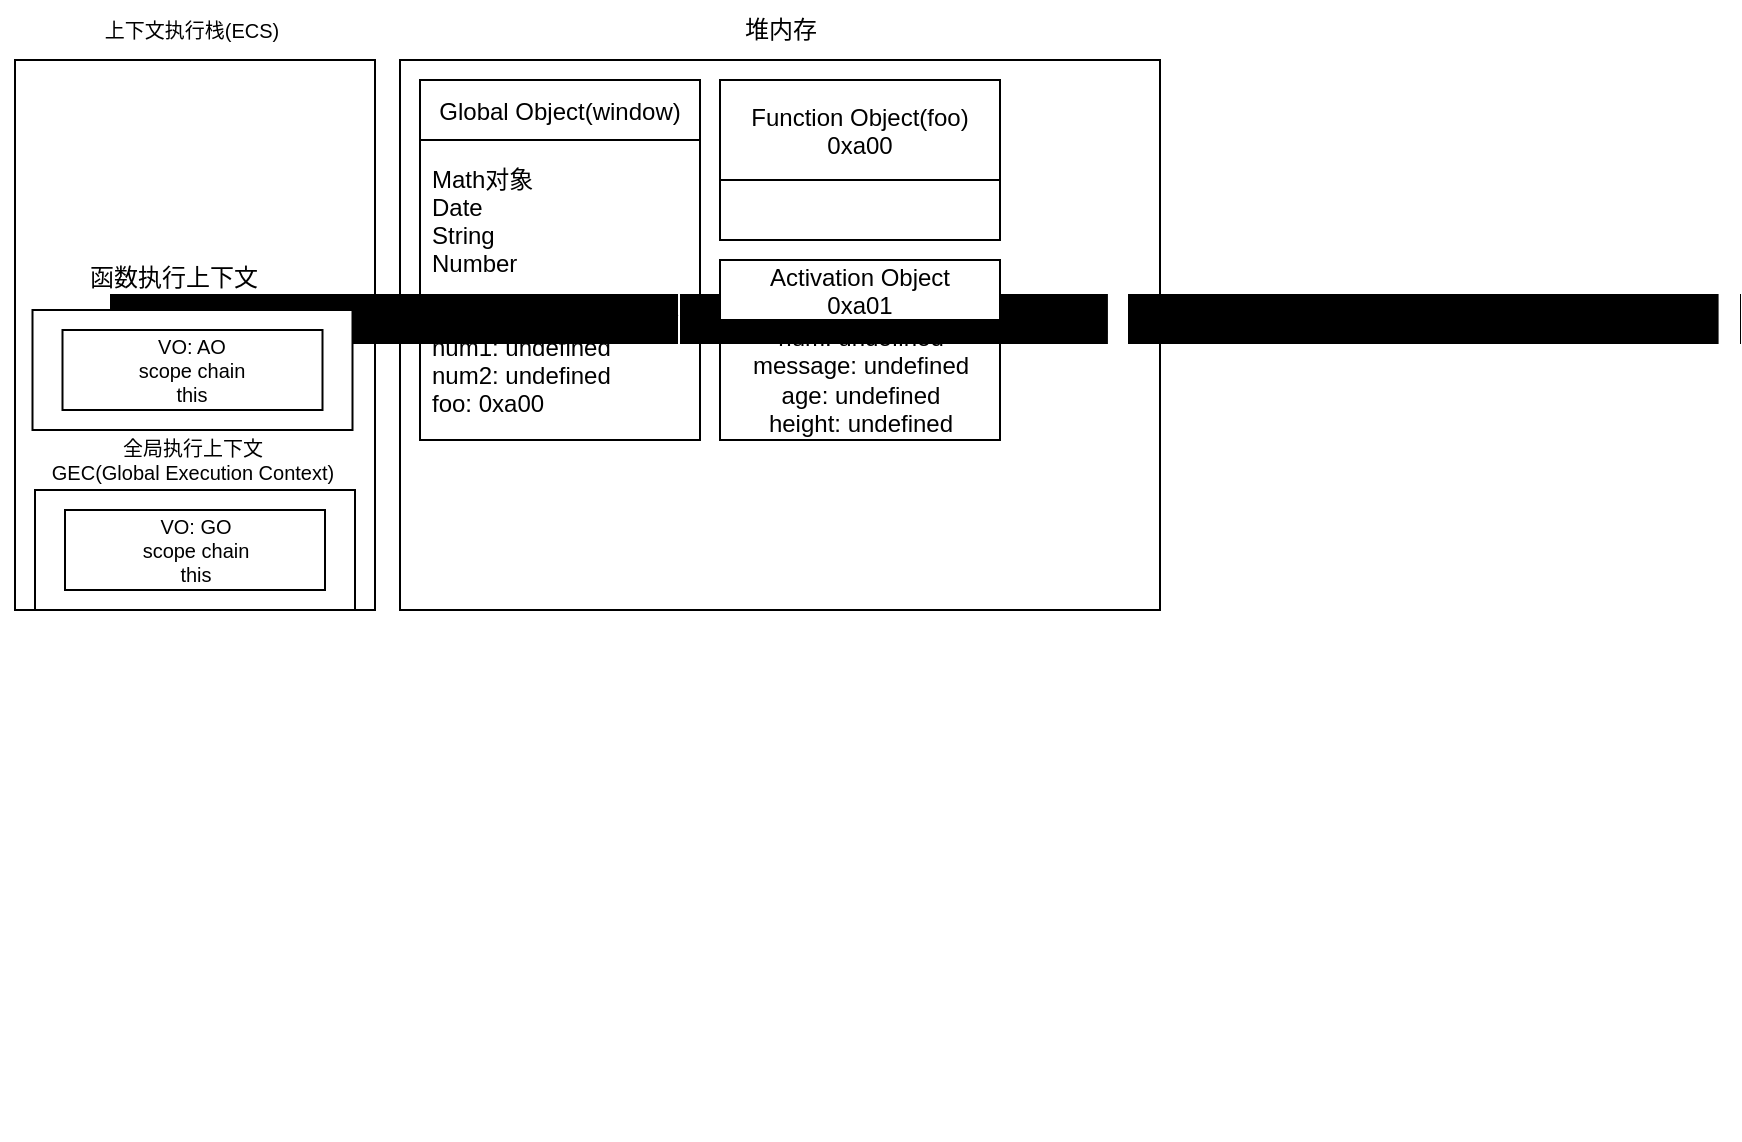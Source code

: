 <mxfile>
    <diagram id="uLGjIXd_daF9JAu25Qmv" name="执行前">
        <mxGraphModel dx="778" dy="527" grid="1" gridSize="10" guides="1" tooltips="1" connect="1" arrows="1" fold="1" page="1" pageScale="1" pageWidth="827" pageHeight="1169" math="0" shadow="0">
            <root>
                <mxCell id="0"/>
                <mxCell id="1" parent="0"/>
                <mxCell id="RyY7rMpYFPjSK3yb_Ohq-1" value="" style="rounded=0;whiteSpace=wrap;html=1;" parent="1" vertex="1">
                    <mxGeometry x="17.5" y="110" width="180" height="275" as="geometry"/>
                </mxCell>
                <mxCell id="RyY7rMpYFPjSK3yb_Ohq-2" value="" style="rounded=0;whiteSpace=wrap;html=1;" parent="1" vertex="1">
                    <mxGeometry x="210" y="110" width="380" height="275" as="geometry"/>
                </mxCell>
                <mxCell id="RyY7rMpYFPjSK3yb_Ohq-3" value="上下文执行栈(ECS)" style="text;html=1;strokeColor=none;fillColor=none;align=center;verticalAlign=middle;whiteSpace=wrap;rounded=0;fontSize=10;" parent="1" vertex="1">
                    <mxGeometry x="61.25" y="80" width="90" height="30" as="geometry"/>
                </mxCell>
                <mxCell id="RyY7rMpYFPjSK3yb_Ohq-4" value="" style="rounded=0;whiteSpace=wrap;html=1;fontSize=10;" parent="1" vertex="1">
                    <mxGeometry x="27.5" y="325" width="160" height="60" as="geometry"/>
                </mxCell>
                <mxCell id="RyY7rMpYFPjSK3yb_Ohq-5" value="全局执行上下文&lt;br&gt;GEC(Global Execution Context)" style="text;html=1;strokeColor=none;fillColor=none;align=center;verticalAlign=middle;whiteSpace=wrap;rounded=0;fontSize=10;" parent="1" vertex="1">
                    <mxGeometry x="10" y="295" width="192.5" height="30" as="geometry"/>
                </mxCell>
                <mxCell id="RyY7rMpYFPjSK3yb_Ohq-6" value="VO: GO&lt;br&gt;scope chain&lt;br&gt;this" style="rounded=0;whiteSpace=wrap;html=1;fontSize=10;" parent="1" vertex="1">
                    <mxGeometry x="42.5" y="335" width="130" height="40" as="geometry"/>
                </mxCell>
                <mxCell id="RyY7rMpYFPjSK3yb_Ohq-7" value="Global Object(window)" style="swimlane;fontStyle=0;childLayout=stackLayout;horizontal=1;startSize=30;horizontalStack=0;resizeParent=1;resizeParentMax=0;resizeLast=0;collapsible=1;marginBottom=0;" parent="1" vertex="1">
                    <mxGeometry x="220" y="120" width="140" height="180" as="geometry"/>
                </mxCell>
                <mxCell id="RyY7rMpYFPjSK3yb_Ohq-8" value="Math对象&#10;Date&#10;String&#10;Number&#10;&#10;message: undefined&#10;num1: undefined&#10;num2: undefined&#10;foo: 0xa00" style="text;strokeColor=none;fillColor=none;align=left;verticalAlign=middle;spacingLeft=4;spacingRight=4;overflow=hidden;points=[[0,0.5],[1,0.5]];portConstraint=eastwest;rotatable=0;" parent="RyY7rMpYFPjSK3yb_Ohq-7" vertex="1">
                    <mxGeometry y="30" width="140" height="150" as="geometry"/>
                </mxCell>
                <mxCell id="RyY7rMpYFPjSK3yb_Ohq-11" value="&lt;span style=&quot;padding: 0px ; margin: 0px ; position: absolute ; cursor: text ; transform-origin: 0% 0% ; left: 55.253px ; top: 147.085px ; font-size: 21.871px ; font-family: sans-serif ; transform: scalex(1.0)&quot;&gt;&lt;font color=&quot;#000000&quot; style=&quot;background-color: rgb(0 , 0 , 0)&quot;&gt;每一个执行上下文会关联一个&lt;/font&gt;&lt;/span&gt;&lt;span style=&quot;padding: 0px ; margin: 0px ; position: absolute ; cursor: text ; transform-origin: 0% 0% ; left: 339.605px ; top: 147.085px ; font-size: 21.871px ; font-family: sans-serif ; transform: scalex(1.089)&quot;&gt;&lt;font color=&quot;#000000&quot; style=&quot;background-color: rgb(0 , 0 , 0)&quot;&gt;VO&lt;/font&gt;&lt;/span&gt;&lt;span style=&quot;padding: 0px ; margin: 0px ; position: absolute ; cursor: text ; transform-origin: 0% 0% ; left: 373.316px ; top: 147.085px ; font-size: 21.871px ; font-family: sans-serif&quot;&gt;&lt;font color=&quot;#000000&quot; style=&quot;background-color: rgb(0 , 0 , 0)&quot;&gt;（&lt;/font&gt;&lt;/span&gt;&lt;span style=&quot;padding: 0px ; margin: 0px ; position: absolute ; cursor: text ; transform-origin: 0% 0% ; left: 395.352px ; top: 147.085px ; font-size: 21.871px ; font-family: sans-serif ; transform: scalex(1.074)&quot;&gt;&lt;font color=&quot;#000000&quot; style=&quot;background-color: rgb(0 , 0 , 0)&quot;&gt;Variable Object&lt;/font&gt;&lt;/span&gt;&lt;span style=&quot;padding: 0px ; margin: 0px ; position: absolute ; cursor: text ; transform-origin: 0% 0% ; left: 563.784px ; top: 147.085px ; font-size: 21.871px ; font-family: sans-serif ; transform: scalex(1.001)&quot;&gt;&lt;font color=&quot;#000000&quot; style=&quot;background-color: rgb(0 , 0 , 0)&quot;&gt;，变量对象），变量和函数声明&lt;/font&gt;&lt;/span&gt;&lt;span style=&quot;padding: 0px ; margin: 0px ; position: absolute ; cursor: text ; transform-origin: 0% 0% ; left: 870.336px ; top: 147.085px ; font-size: 21.871px ; font-family: sans-serif ; transform: scalex(1.002)&quot;&gt;&lt;font color=&quot;#000000&quot; style=&quot;background-color: rgb(0 , 0 , 0)&quot;&gt;会被添加到这个&lt;/font&gt;&lt;/span&gt;&lt;span style=&quot;padding: 0px ; margin: 0px ; position: absolute ; cursor: text ; transform-origin: 0% 0% ; left: 1023.76px ; top: 147.085px ; font-size: 21.871px ; font-family: sans-serif ; transform: scalex(1.089)&quot;&gt;&lt;font color=&quot;#000000&quot; style=&quot;background-color: rgb(0 , 0 , 0)&quot;&gt;VO&lt;/font&gt;&lt;/span&gt;&lt;span style=&quot;padding: 0px ; margin: 0px ; position: absolute ; cursor: text ; transform-origin: 0% 0% ; left: 1057.47px ; top: 147.085px ; font-size: 21.871px ; font-family: sans-serif ; transform: scalex(1.002)&quot;&gt;&lt;font color=&quot;#000000&quot; style=&quot;background-color: rgb(0 , 0 , 0)&quot;&gt;对象中&lt;/font&gt;&lt;/span&gt;" style="text;html=1;align=center;verticalAlign=middle;resizable=0;points=[];autosize=1;strokeColor=none;fillColor=none;" parent="1" vertex="1">
                    <mxGeometry x="860" y="640" width="20" height="10" as="geometry"/>
                </mxCell>
                <mxCell id="3USpqQVqVSwplx4Y07_s-5" value="堆内存" style="text;html=1;align=center;verticalAlign=middle;resizable=0;points=[];autosize=1;strokeColor=none;fillColor=none;" vertex="1" parent="1">
                    <mxGeometry x="375" y="85" width="50" height="20" as="geometry"/>
                </mxCell>
                <mxCell id="RQW-Wc757HXHhHXCQcFg-5" value="Function Object(foo)&#10;0xa00" style="swimlane;fontStyle=0;childLayout=stackLayout;horizontal=1;startSize=50;horizontalStack=0;resizeParent=1;resizeParentMax=0;resizeLast=0;collapsible=1;marginBottom=0;" vertex="1" parent="1">
                    <mxGeometry x="370" y="120" width="140" height="80" as="geometry"/>
                </mxCell>
                <mxCell id="RQW-Wc757HXHhHXCQcFg-7" value="函数执行上下文" style="text;whiteSpace=wrap;html=1;" vertex="1" parent="1">
                    <mxGeometry x="52.5" y="205" width="110" height="30" as="geometry"/>
                </mxCell>
                <mxCell id="RQW-Wc757HXHhHXCQcFg-8" value="" style="rounded=0;whiteSpace=wrap;html=1;fontSize=10;" vertex="1" parent="1">
                    <mxGeometry x="26.25" y="235" width="160" height="60" as="geometry"/>
                </mxCell>
                <mxCell id="RQW-Wc757HXHhHXCQcFg-9" value="VO: AO&lt;br&gt;scope chain&lt;br&gt;this" style="rounded=0;whiteSpace=wrap;html=1;fontSize=10;" vertex="1" parent="1">
                    <mxGeometry x="41.25" y="245" width="130" height="40" as="geometry"/>
                </mxCell>
                <mxCell id="RQW-Wc757HXHhHXCQcFg-10" value="Activation Object&#10;0xa01" style="swimlane;fontStyle=0;childLayout=stackLayout;horizontal=1;startSize=30;horizontalStack=0;resizeParent=1;resizeParentMax=0;resizeLast=0;collapsible=1;marginBottom=0;" vertex="1" parent="1">
                    <mxGeometry x="370" y="210" width="140" height="90" as="geometry"/>
                </mxCell>
                <mxCell id="RQW-Wc757HXHhHXCQcFg-14" value="num: undefined&lt;br&gt;message: undefined&lt;br&gt;age: undefined&lt;br&gt;height: undefined" style="text;html=1;align=center;verticalAlign=middle;resizable=0;points=[];autosize=1;strokeColor=none;fillColor=none;" vertex="1" parent="RQW-Wc757HXHhHXCQcFg-10">
                    <mxGeometry y="30" width="140" height="60" as="geometry"/>
                </mxCell>
            </root>
        </mxGraphModel>
    </diagram>
    <diagram name="开始执行代码" id="vZLwUPT7dp6nYE_m62_J">
        <mxGraphModel dx="778" dy="527" grid="1" gridSize="10" guides="1" tooltips="1" connect="1" arrows="1" fold="1" page="1" pageScale="1" pageWidth="827" pageHeight="1169" math="0" shadow="0">
            <root>
                <mxCell id="XxNeRo8qAN6Skskvx6Yg-0"/>
                <mxCell id="XxNeRo8qAN6Skskvx6Yg-1" parent="XxNeRo8qAN6Skskvx6Yg-0"/>
                <mxCell id="XxNeRo8qAN6Skskvx6Yg-2" value="" style="rounded=0;whiteSpace=wrap;html=1;" parent="XxNeRo8qAN6Skskvx6Yg-1" vertex="1">
                    <mxGeometry x="35" y="130" width="180" height="430" as="geometry"/>
                </mxCell>
                <mxCell id="XxNeRo8qAN6Skskvx6Yg-3" value="&lt;br&gt;" style="rounded=0;whiteSpace=wrap;html=1;" parent="XxNeRo8qAN6Skskvx6Yg-1" vertex="1">
                    <mxGeometry x="240" y="130" width="510" height="430" as="geometry"/>
                </mxCell>
                <mxCell id="XxNeRo8qAN6Skskvx6Yg-7" value="上下文执行栈(ECS)" style="text;html=1;strokeColor=none;fillColor=none;align=center;verticalAlign=middle;whiteSpace=wrap;rounded=0;fontSize=10;" parent="XxNeRo8qAN6Skskvx6Yg-1" vertex="1">
                    <mxGeometry x="75" y="100" width="90" height="30" as="geometry"/>
                </mxCell>
                <mxCell id="XxNeRo8qAN6Skskvx6Yg-8" value="" style="rounded=0;whiteSpace=wrap;html=1;fontSize=10;" parent="XxNeRo8qAN6Skskvx6Yg-1" vertex="1">
                    <mxGeometry x="45" y="500" width="160" height="60" as="geometry"/>
                </mxCell>
                <mxCell id="XxNeRo8qAN6Skskvx6Yg-9" value="执行上下文&lt;br&gt;EC(excution context)" style="text;html=1;strokeColor=none;fillColor=none;align=center;verticalAlign=middle;whiteSpace=wrap;rounded=0;fontSize=10;" parent="XxNeRo8qAN6Skskvx6Yg-1" vertex="1">
                    <mxGeometry x="75" y="470" width="100" height="30" as="geometry"/>
                </mxCell>
                <mxCell id="XxNeRo8qAN6Skskvx6Yg-12" value="VO: GO&lt;br&gt;scope chain&lt;br&gt;this" style="rounded=0;whiteSpace=wrap;html=1;fontSize=10;" parent="XxNeRo8qAN6Skskvx6Yg-1" vertex="1">
                    <mxGeometry x="60" y="520" width="130" height="40" as="geometry"/>
                </mxCell>
                <mxCell id="8cz72LVx0g2Z4VLnUhpK-0" value="Global Object(window)" style="swimlane;fontStyle=0;childLayout=stackLayout;horizontal=1;startSize=30;horizontalStack=0;resizeParent=1;resizeParentMax=0;resizeLast=0;collapsible=1;marginBottom=0;" parent="XxNeRo8qAN6Skskvx6Yg-1" vertex="1">
                    <mxGeometry x="260" y="150" width="140" height="210" as="geometry"/>
                </mxCell>
                <mxCell id="8cz72LVx0g2Z4VLnUhpK-3" value="Math对象&#10;Date&#10;String&#10;Number&#10;&#10;foo: 0xa00&#10;message: &quot;Global Message&quot;&#10;num1: 10&#10;num2: 20&#10;result: 30" style="text;strokeColor=none;fillColor=none;align=left;verticalAlign=middle;spacingLeft=4;spacingRight=4;overflow=hidden;points=[[0,0.5],[1,0.5]];portConstraint=eastwest;rotatable=0;" parent="8cz72LVx0g2Z4VLnUhpK-0" vertex="1">
                    <mxGeometry y="30" width="140" height="180" as="geometry"/>
                </mxCell>
                <mxCell id="8cz72LVx0g2Z4VLnUhpK-7" style="edgeStyle=none;html=1;exitX=0.5;exitY=0;exitDx=0;exitDy=0;" parent="XxNeRo8qAN6Skskvx6Yg-1" source="XxNeRo8qAN6Skskvx6Yg-8" edge="1">
                    <mxGeometry relative="1" as="geometry">
                        <mxPoint x="125" y="500" as="targetPoint"/>
                    </mxGeometry>
                </mxCell>
            </root>
        </mxGraphModel>
    </diagram>
</mxfile>